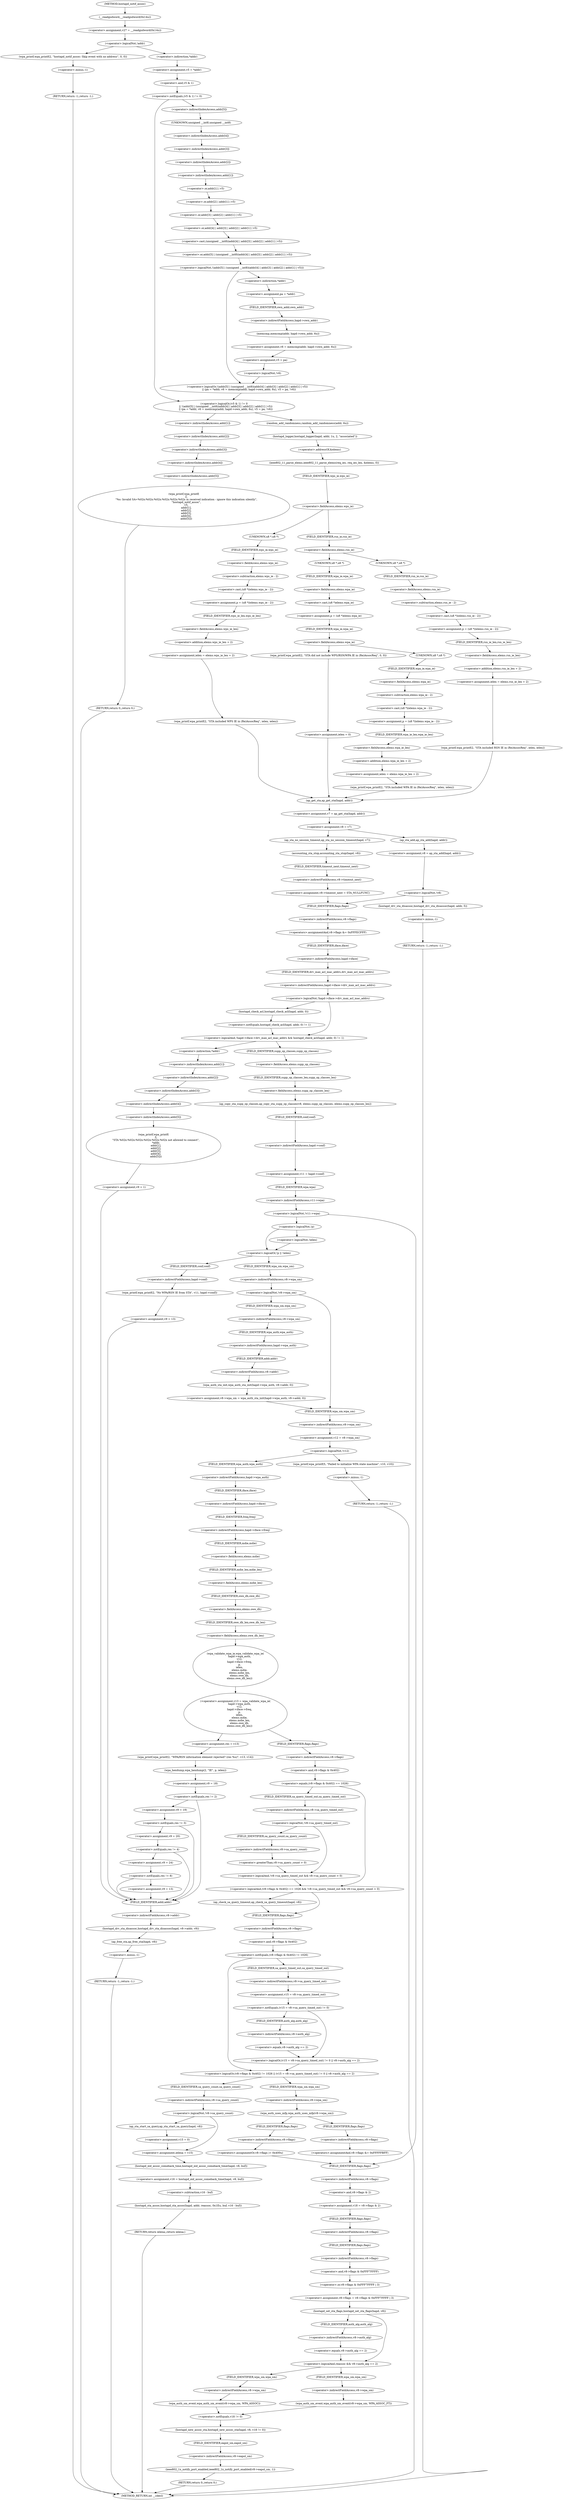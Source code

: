 digraph hostapd_notif_assoc {  
"1000150" [label = "(<operator>.assignment,v27 = __readgsdword(0x14u))" ]
"1000152" [label = "(__readgsdword,__readgsdword(0x14u))" ]
"1000155" [label = "(<operator>.logicalNot,!addr)" ]
"1000158" [label = "(wpa_printf,wpa_printf(2, \"hostapd_notif_assoc: Skip event with no address\", 0, 0))" ]
"1000163" [label = "(RETURN,return -1;,return -1;)" ]
"1000164" [label = "(<operator>.minus,-1)" ]
"1000166" [label = "(<operator>.assignment,v5 = *addr)" ]
"1000168" [label = "(<operator>.indirection,*addr)" ]
"1000171" [label = "(<operator>.logicalOr,(v5 & 1) != 0\n    || !(addr[5] | (unsigned __int8)(addr[4] | addr[3] | addr[2] | addr[1] | v5))\n    || (pa = *addr, v6 = memcmp(addr, hapd->own_addr, 6u), v5 = pa, !v6))" ]
"1000172" [label = "(<operator>.notEquals,(v5 & 1) != 0)" ]
"1000173" [label = "(<operator>.and,v5 & 1)" ]
"1000177" [label = "(<operator>.logicalOr,!(addr[5] | (unsigned __int8)(addr[4] | addr[3] | addr[2] | addr[1] | v5))\n    || (pa = *addr, v6 = memcmp(addr, hapd->own_addr, 6u), v5 = pa, !v6))" ]
"1000178" [label = "(<operator>.logicalNot,!(addr[5] | (unsigned __int8)(addr[4] | addr[3] | addr[2] | addr[1] | v5)))" ]
"1000179" [label = "(<operator>.or,addr[5] | (unsigned __int8)(addr[4] | addr[3] | addr[2] | addr[1] | v5))" ]
"1000180" [label = "(<operator>.indirectIndexAccess,addr[5])" ]
"1000183" [label = "(<operator>.cast,(unsigned __int8)(addr[4] | addr[3] | addr[2] | addr[1] | v5))" ]
"1000184" [label = "(UNKNOWN,unsigned __int8,unsigned __int8)" ]
"1000185" [label = "(<operator>.or,addr[4] | addr[3] | addr[2] | addr[1] | v5)" ]
"1000186" [label = "(<operator>.indirectIndexAccess,addr[4])" ]
"1000189" [label = "(<operator>.or,addr[3] | addr[2] | addr[1] | v5)" ]
"1000190" [label = "(<operator>.indirectIndexAccess,addr[3])" ]
"1000193" [label = "(<operator>.or,addr[2] | addr[1] | v5)" ]
"1000194" [label = "(<operator>.indirectIndexAccess,addr[2])" ]
"1000197" [label = "(<operator>.or,addr[1] | v5)" ]
"1000198" [label = "(<operator>.indirectIndexAccess,addr[1])" ]
"1000203" [label = "(<operator>.assignment,pa = *addr)" ]
"1000205" [label = "(<operator>.indirection,*addr)" ]
"1000208" [label = "(<operator>.assignment,v6 = memcmp(addr, hapd->own_addr, 6u))" ]
"1000210" [label = "(memcmp,memcmp(addr, hapd->own_addr, 6u))" ]
"1000212" [label = "(<operator>.indirectFieldAccess,hapd->own_addr)" ]
"1000214" [label = "(FIELD_IDENTIFIER,own_addr,own_addr)" ]
"1000217" [label = "(<operator>.assignment,v5 = pa)" ]
"1000220" [label = "(<operator>.logicalNot,!v6)" ]
"1000223" [label = "(wpa_printf,wpa_printf(\n      2,\n      \"%s: Invalid SA=%02x:%02x:%02x:%02x:%02x:%02x in received indication - ignore this indication silently\",\n      \"hostapd_notif_assoc\",\n      v5,\n      addr[1],\n      addr[2],\n      addr[3],\n      addr[4],\n      addr[5]))" ]
"1000228" [label = "(<operator>.indirectIndexAccess,addr[1])" ]
"1000231" [label = "(<operator>.indirectIndexAccess,addr[2])" ]
"1000234" [label = "(<operator>.indirectIndexAccess,addr[3])" ]
"1000237" [label = "(<operator>.indirectIndexAccess,addr[4])" ]
"1000240" [label = "(<operator>.indirectIndexAccess,addr[5])" ]
"1000243" [label = "(RETURN,return 0;,return 0;)" ]
"1000245" [label = "(random_add_randomness,random_add_randomness(addr, 6u))" ]
"1000248" [label = "(hostapd_logger,hostapd_logger(hapd, addr, 1u, 2, \"associated\"))" ]
"1000254" [label = "(ieee802_11_parse_elems,ieee802_11_parse_elems(req_ies, req_ies_len, &elems, 0))" ]
"1000257" [label = "(<operator>.addressOf,&elems)" ]
"1000261" [label = "(<operator>.fieldAccess,elems.wps_ie)" ]
"1000263" [label = "(FIELD_IDENTIFIER,wps_ie,wps_ie)" ]
"1000265" [label = "(<operator>.assignment,p = (u8 *)(elems.wps_ie - 2))" ]
"1000267" [label = "(<operator>.cast,(u8 *)(elems.wps_ie - 2))" ]
"1000268" [label = "(UNKNOWN,u8 *,u8 *)" ]
"1000269" [label = "(<operator>.subtraction,elems.wps_ie - 2)" ]
"1000270" [label = "(<operator>.fieldAccess,elems.wps_ie)" ]
"1000272" [label = "(FIELD_IDENTIFIER,wps_ie,wps_ie)" ]
"1000274" [label = "(<operator>.assignment,ielen = elems.wps_ie_len + 2)" ]
"1000276" [label = "(<operator>.addition,elems.wps_ie_len + 2)" ]
"1000277" [label = "(<operator>.fieldAccess,elems.wps_ie_len)" ]
"1000279" [label = "(FIELD_IDENTIFIER,wps_ie_len,wps_ie_len)" ]
"1000281" [label = "(wpa_printf,wpa_printf(2, \"STA included WPS IE in (Re)AssocReq\", ielen, ielen))" ]
"1000288" [label = "(<operator>.fieldAccess,elems.rsn_ie)" ]
"1000290" [label = "(FIELD_IDENTIFIER,rsn_ie,rsn_ie)" ]
"1000292" [label = "(<operator>.assignment,p = (u8 *)(elems.rsn_ie - 2))" ]
"1000294" [label = "(<operator>.cast,(u8 *)(elems.rsn_ie - 2))" ]
"1000295" [label = "(UNKNOWN,u8 *,u8 *)" ]
"1000296" [label = "(<operator>.subtraction,elems.rsn_ie - 2)" ]
"1000297" [label = "(<operator>.fieldAccess,elems.rsn_ie)" ]
"1000299" [label = "(FIELD_IDENTIFIER,rsn_ie,rsn_ie)" ]
"1000301" [label = "(<operator>.assignment,ielen = elems.rsn_ie_len + 2)" ]
"1000303" [label = "(<operator>.addition,elems.rsn_ie_len + 2)" ]
"1000304" [label = "(<operator>.fieldAccess,elems.rsn_ie_len)" ]
"1000306" [label = "(FIELD_IDENTIFIER,rsn_ie_len,rsn_ie_len)" ]
"1000308" [label = "(wpa_printf,wpa_printf(2, \"STA included RSN IE in (Re)AssocReq\", ielen, ielen))" ]
"1000315" [label = "(<operator>.assignment,p = (u8 *)elems.wpa_ie)" ]
"1000317" [label = "(<operator>.cast,(u8 *)elems.wpa_ie)" ]
"1000318" [label = "(UNKNOWN,u8 *,u8 *)" ]
"1000319" [label = "(<operator>.fieldAccess,elems.wpa_ie)" ]
"1000321" [label = "(FIELD_IDENTIFIER,wpa_ie,wpa_ie)" ]
"1000323" [label = "(<operator>.fieldAccess,elems.wpa_ie)" ]
"1000325" [label = "(FIELD_IDENTIFIER,wpa_ie,wpa_ie)" ]
"1000327" [label = "(<operator>.assignment,p = (u8 *)(elems.wpa_ie - 2))" ]
"1000329" [label = "(<operator>.cast,(u8 *)(elems.wpa_ie - 2))" ]
"1000330" [label = "(UNKNOWN,u8 *,u8 *)" ]
"1000331" [label = "(<operator>.subtraction,elems.wpa_ie - 2)" ]
"1000332" [label = "(<operator>.fieldAccess,elems.wpa_ie)" ]
"1000334" [label = "(FIELD_IDENTIFIER,wpa_ie,wpa_ie)" ]
"1000336" [label = "(<operator>.assignment,ielen = elems.wpa_ie_len + 2)" ]
"1000338" [label = "(<operator>.addition,elems.wpa_ie_len + 2)" ]
"1000339" [label = "(<operator>.fieldAccess,elems.wpa_ie_len)" ]
"1000341" [label = "(FIELD_IDENTIFIER,wpa_ie_len,wpa_ie_len)" ]
"1000343" [label = "(wpa_printf,wpa_printf(2, \"STA included WPA IE in (Re)AssocReq\", ielen, ielen))" ]
"1000350" [label = "(wpa_printf,wpa_printf(2, \"STA did not include WPS/RSN/WPA IE in (Re)AssocReq\", 0, 0))" ]
"1000355" [label = "(<operator>.assignment,ielen = 0)" ]
"1000358" [label = "(<operator>.assignment,v7 = ap_get_sta(hapd, addr))" ]
"1000360" [label = "(ap_get_sta,ap_get_sta(hapd, addr))" ]
"1000363" [label = "(<operator>.assignment,v8 = v7)" ]
"1000369" [label = "(ap_sta_no_session_timeout,ap_sta_no_session_timeout(hapd, v7))" ]
"1000372" [label = "(accounting_sta_stop,accounting_sta_stop(hapd, v8))" ]
"1000375" [label = "(<operator>.assignment,v8->timeout_next = STA_NULLFUNC)" ]
"1000376" [label = "(<operator>.indirectFieldAccess,v8->timeout_next)" ]
"1000378" [label = "(FIELD_IDENTIFIER,timeout_next,timeout_next)" ]
"1000382" [label = "(<operator>.assignment,v8 = ap_sta_add(hapd, addr))" ]
"1000384" [label = "(ap_sta_add,ap_sta_add(hapd, addr))" ]
"1000388" [label = "(<operator>.logicalNot,!v8)" ]
"1000391" [label = "(hostapd_drv_sta_disassoc,hostapd_drv_sta_disassoc(hapd, addr, 5))" ]
"1000395" [label = "(RETURN,return -1;,return -1;)" ]
"1000396" [label = "(<operator>.minus,-1)" ]
"1000398" [label = "(<operators>.assignmentAnd,v8->flags &= 0xFFFECFFF)" ]
"1000399" [label = "(<operator>.indirectFieldAccess,v8->flags)" ]
"1000401" [label = "(FIELD_IDENTIFIER,flags,flags)" ]
"1000404" [label = "(<operator>.logicalAnd,!hapd->iface->drv_max_acl_mac_addrs && hostapd_check_acl(hapd, addr, 0) != 1)" ]
"1000405" [label = "(<operator>.logicalNot,!hapd->iface->drv_max_acl_mac_addrs)" ]
"1000406" [label = "(<operator>.indirectFieldAccess,hapd->iface->drv_max_acl_mac_addrs)" ]
"1000407" [label = "(<operator>.indirectFieldAccess,hapd->iface)" ]
"1000409" [label = "(FIELD_IDENTIFIER,iface,iface)" ]
"1000410" [label = "(FIELD_IDENTIFIER,drv_max_acl_mac_addrs,drv_max_acl_mac_addrs)" ]
"1000411" [label = "(<operator>.notEquals,hostapd_check_acl(hapd, addr, 0) != 1)" ]
"1000412" [label = "(hostapd_check_acl,hostapd_check_acl(hapd, addr, 0))" ]
"1000418" [label = "(wpa_printf,wpa_printf(\n      3,\n      \"STA %02x:%02x:%02x:%02x:%02x:%02x not allowed to connect\",\n      *addr,\n      addr[1],\n      addr[2],\n      addr[3],\n      addr[4],\n      addr[5]))" ]
"1000421" [label = "(<operator>.indirection,*addr)" ]
"1000423" [label = "(<operator>.indirectIndexAccess,addr[1])" ]
"1000426" [label = "(<operator>.indirectIndexAccess,addr[2])" ]
"1000429" [label = "(<operator>.indirectIndexAccess,addr[3])" ]
"1000432" [label = "(<operator>.indirectIndexAccess,addr[4])" ]
"1000435" [label = "(<operator>.indirectIndexAccess,addr[5])" ]
"1000438" [label = "(<operator>.assignment,v9 = 1)" ]
"1000442" [label = "(hostapd_drv_sta_disassoc,hostapd_drv_sta_disassoc(hapd, v8->addr, v9))" ]
"1000444" [label = "(<operator>.indirectFieldAccess,v8->addr)" ]
"1000446" [label = "(FIELD_IDENTIFIER,addr,addr)" ]
"1000448" [label = "(ap_free_sta,ap_free_sta(hapd, v8))" ]
"1000451" [label = "(RETURN,return -1;,return -1;)" ]
"1000452" [label = "(<operator>.minus,-1)" ]
"1000454" [label = "(ap_copy_sta_supp_op_classes,ap_copy_sta_supp_op_classes(v8, elems.supp_op_classes, elems.supp_op_classes_len))" ]
"1000456" [label = "(<operator>.fieldAccess,elems.supp_op_classes)" ]
"1000458" [label = "(FIELD_IDENTIFIER,supp_op_classes,supp_op_classes)" ]
"1000459" [label = "(<operator>.fieldAccess,elems.supp_op_classes_len)" ]
"1000461" [label = "(FIELD_IDENTIFIER,supp_op_classes_len,supp_op_classes_len)" ]
"1000462" [label = "(<operator>.assignment,v11 = hapd->conf)" ]
"1000464" [label = "(<operator>.indirectFieldAccess,hapd->conf)" ]
"1000466" [label = "(FIELD_IDENTIFIER,conf,conf)" ]
"1000468" [label = "(<operator>.logicalNot,!v11->wpa)" ]
"1000469" [label = "(<operator>.indirectFieldAccess,v11->wpa)" ]
"1000471" [label = "(FIELD_IDENTIFIER,wpa,wpa)" ]
"1000474" [label = "(<operator>.assignment,v18 = v8->flags & 2)" ]
"1000476" [label = "(<operator>.and,v8->flags & 2)" ]
"1000477" [label = "(<operator>.indirectFieldAccess,v8->flags)" ]
"1000479" [label = "(FIELD_IDENTIFIER,flags,flags)" ]
"1000481" [label = "(<operator>.assignment,v8->flags = v8->flags & 0xFFF7FFFF | 3)" ]
"1000482" [label = "(<operator>.indirectFieldAccess,v8->flags)" ]
"1000484" [label = "(FIELD_IDENTIFIER,flags,flags)" ]
"1000485" [label = "(<operator>.or,v8->flags & 0xFFF7FFFF | 3)" ]
"1000486" [label = "(<operator>.and,v8->flags & 0xFFF7FFFF)" ]
"1000487" [label = "(<operator>.indirectFieldAccess,v8->flags)" ]
"1000489" [label = "(FIELD_IDENTIFIER,flags,flags)" ]
"1000492" [label = "(hostapd_set_sta_flags,hostapd_set_sta_flags(hapd, v8))" ]
"1000496" [label = "(<operator>.logicalAnd,reassoc && v8->auth_alg == 2)" ]
"1000498" [label = "(<operator>.equals,v8->auth_alg == 2)" ]
"1000499" [label = "(<operator>.indirectFieldAccess,v8->auth_alg)" ]
"1000501" [label = "(FIELD_IDENTIFIER,auth_alg,auth_alg)" ]
"1000503" [label = "(wpa_auth_sm_event,wpa_auth_sm_event(v8->wpa_sm, WPA_ASSOC_FT))" ]
"1000504" [label = "(<operator>.indirectFieldAccess,v8->wpa_sm)" ]
"1000506" [label = "(FIELD_IDENTIFIER,wpa_sm,wpa_sm)" ]
"1000509" [label = "(wpa_auth_sm_event,wpa_auth_sm_event(v8->wpa_sm, WPA_ASSOC))" ]
"1000510" [label = "(<operator>.indirectFieldAccess,v8->wpa_sm)" ]
"1000512" [label = "(FIELD_IDENTIFIER,wpa_sm,wpa_sm)" ]
"1000514" [label = "(hostapd_new_assoc_sta,hostapd_new_assoc_sta(hapd, v8, v18 != 0))" ]
"1000517" [label = "(<operator>.notEquals,v18 != 0)" ]
"1000520" [label = "(ieee802_1x_notify_port_enabled,ieee802_1x_notify_port_enabled(v8->eapol_sm, 1))" ]
"1000521" [label = "(<operator>.indirectFieldAccess,v8->eapol_sm)" ]
"1000523" [label = "(FIELD_IDENTIFIER,eapol_sm,eapol_sm)" ]
"1000525" [label = "(RETURN,return 0;,return 0;)" ]
"1000528" [label = "(<operator>.logicalOr,!p || !ielen)" ]
"1000529" [label = "(<operator>.logicalNot,!p)" ]
"1000531" [label = "(<operator>.logicalNot,!ielen)" ]
"1000534" [label = "(wpa_printf,wpa_printf(2, \"No WPA/RSN IE from STA\", v11, hapd->conf))" ]
"1000538" [label = "(<operator>.indirectFieldAccess,hapd->conf)" ]
"1000540" [label = "(FIELD_IDENTIFIER,conf,conf)" ]
"1000541" [label = "(<operator>.assignment,v9 = 13)" ]
"1000546" [label = "(<operator>.logicalNot,!v8->wpa_sm)" ]
"1000547" [label = "(<operator>.indirectFieldAccess,v8->wpa_sm)" ]
"1000549" [label = "(FIELD_IDENTIFIER,wpa_sm,wpa_sm)" ]
"1000550" [label = "(<operator>.assignment,v8->wpa_sm = wpa_auth_sta_init(hapd->wpa_auth, v8->addr, 0))" ]
"1000551" [label = "(<operator>.indirectFieldAccess,v8->wpa_sm)" ]
"1000553" [label = "(FIELD_IDENTIFIER,wpa_sm,wpa_sm)" ]
"1000554" [label = "(wpa_auth_sta_init,wpa_auth_sta_init(hapd->wpa_auth, v8->addr, 0))" ]
"1000555" [label = "(<operator>.indirectFieldAccess,hapd->wpa_auth)" ]
"1000557" [label = "(FIELD_IDENTIFIER,wpa_auth,wpa_auth)" ]
"1000558" [label = "(<operator>.indirectFieldAccess,v8->addr)" ]
"1000560" [label = "(FIELD_IDENTIFIER,addr,addr)" ]
"1000562" [label = "(<operator>.assignment,v12 = v8->wpa_sm)" ]
"1000564" [label = "(<operator>.indirectFieldAccess,v8->wpa_sm)" ]
"1000566" [label = "(FIELD_IDENTIFIER,wpa_sm,wpa_sm)" ]
"1000568" [label = "(<operator>.logicalNot,!v12)" ]
"1000571" [label = "(wpa_printf,wpa_printf(5, \"Failed to initialize WPA state machine\", v10, v10))" ]
"1000576" [label = "(RETURN,return -1;,return -1;)" ]
"1000577" [label = "(<operator>.minus,-1)" ]
"1000579" [label = "(<operator>.assignment,v13 = wpa_validate_wpa_ie(\n          hapd->wpa_auth,\n          v12,\n          hapd->iface->freq,\n          p,\n          ielen,\n          elems.mdie,\n          elems.mdie_len,\n          elems.owe_dh,\n          elems.owe_dh_len))" ]
"1000581" [label = "(wpa_validate_wpa_ie,wpa_validate_wpa_ie(\n          hapd->wpa_auth,\n          v12,\n          hapd->iface->freq,\n          p,\n          ielen,\n          elems.mdie,\n          elems.mdie_len,\n          elems.owe_dh,\n          elems.owe_dh_len))" ]
"1000582" [label = "(<operator>.indirectFieldAccess,hapd->wpa_auth)" ]
"1000584" [label = "(FIELD_IDENTIFIER,wpa_auth,wpa_auth)" ]
"1000586" [label = "(<operator>.indirectFieldAccess,hapd->iface->freq)" ]
"1000587" [label = "(<operator>.indirectFieldAccess,hapd->iface)" ]
"1000589" [label = "(FIELD_IDENTIFIER,iface,iface)" ]
"1000590" [label = "(FIELD_IDENTIFIER,freq,freq)" ]
"1000593" [label = "(<operator>.fieldAccess,elems.mdie)" ]
"1000595" [label = "(FIELD_IDENTIFIER,mdie,mdie)" ]
"1000596" [label = "(<operator>.fieldAccess,elems.mdie_len)" ]
"1000598" [label = "(FIELD_IDENTIFIER,mdie_len,mdie_len)" ]
"1000599" [label = "(<operator>.fieldAccess,elems.owe_dh)" ]
"1000601" [label = "(FIELD_IDENTIFIER,owe_dh,owe_dh)" ]
"1000602" [label = "(<operator>.fieldAccess,elems.owe_dh_len)" ]
"1000604" [label = "(FIELD_IDENTIFIER,owe_dh_len,owe_dh_len)" ]
"1000608" [label = "(<operator>.assignment,res = v13)" ]
"1000611" [label = "(wpa_printf,wpa_printf(2, \"WPA/RSN information element rejected? (res %u)\", v13, v14))" ]
"1000616" [label = "(wpa_hexdump,wpa_hexdump(2, \"IE\", p, ielen))" ]
"1000621" [label = "(<operator>.assignment,v9 = 18)" ]
"1000625" [label = "(<operator>.notEquals,res != 2)" ]
"1000629" [label = "(<operator>.assignment,v9 = 19)" ]
"1000633" [label = "(<operator>.notEquals,res != 3)" ]
"1000637" [label = "(<operator>.assignment,v9 = 20)" ]
"1000641" [label = "(<operator>.notEquals,res != 4)" ]
"1000645" [label = "(<operator>.assignment,v9 = 24)" ]
"1000649" [label = "(<operator>.notEquals,res != 8)" ]
"1000652" [label = "(<operator>.assignment,v9 = 13)" ]
"1000657" [label = "(<operator>.logicalAnd,(v8->flags & 0x402) == 1026 && !v8->sa_query_timed_out && v8->sa_query_count > 0)" ]
"1000658" [label = "(<operator>.equals,(v8->flags & 0x402) == 1026)" ]
"1000659" [label = "(<operator>.and,v8->flags & 0x402)" ]
"1000660" [label = "(<operator>.indirectFieldAccess,v8->flags)" ]
"1000662" [label = "(FIELD_IDENTIFIER,flags,flags)" ]
"1000665" [label = "(<operator>.logicalAnd,!v8->sa_query_timed_out && v8->sa_query_count > 0)" ]
"1000666" [label = "(<operator>.logicalNot,!v8->sa_query_timed_out)" ]
"1000667" [label = "(<operator>.indirectFieldAccess,v8->sa_query_timed_out)" ]
"1000669" [label = "(FIELD_IDENTIFIER,sa_query_timed_out,sa_query_timed_out)" ]
"1000670" [label = "(<operator>.greaterThan,v8->sa_query_count > 0)" ]
"1000671" [label = "(<operator>.indirectFieldAccess,v8->sa_query_count)" ]
"1000673" [label = "(FIELD_IDENTIFIER,sa_query_count,sa_query_count)" ]
"1000675" [label = "(ap_check_sa_query_timeout,ap_check_sa_query_timeout(hapd, v8))" ]
"1000679" [label = "(<operator>.logicalOr,(v8->flags & 0x402) != 1026 || (v15 = v8->sa_query_timed_out) != 0 || v8->auth_alg == 2)" ]
"1000680" [label = "(<operator>.notEquals,(v8->flags & 0x402) != 1026)" ]
"1000681" [label = "(<operator>.and,v8->flags & 0x402)" ]
"1000682" [label = "(<operator>.indirectFieldAccess,v8->flags)" ]
"1000684" [label = "(FIELD_IDENTIFIER,flags,flags)" ]
"1000687" [label = "(<operator>.logicalOr,(v15 = v8->sa_query_timed_out) != 0 || v8->auth_alg == 2)" ]
"1000688" [label = "(<operator>.notEquals,(v15 = v8->sa_query_timed_out) != 0)" ]
"1000689" [label = "(<operator>.assignment,v15 = v8->sa_query_timed_out)" ]
"1000691" [label = "(<operator>.indirectFieldAccess,v8->sa_query_timed_out)" ]
"1000693" [label = "(FIELD_IDENTIFIER,sa_query_timed_out,sa_query_timed_out)" ]
"1000695" [label = "(<operator>.equals,v8->auth_alg == 2)" ]
"1000696" [label = "(<operator>.indirectFieldAccess,v8->auth_alg)" ]
"1000698" [label = "(FIELD_IDENTIFIER,auth_alg,auth_alg)" ]
"1000702" [label = "(wpa_auth_uses_mfp,wpa_auth_uses_mfp(v8->wpa_sm))" ]
"1000703" [label = "(<operator>.indirectFieldAccess,v8->wpa_sm)" ]
"1000705" [label = "(FIELD_IDENTIFIER,wpa_sm,wpa_sm)" ]
"1000706" [label = "(<operators>.assignmentOr,v8->flags |= 0x400u)" ]
"1000707" [label = "(<operator>.indirectFieldAccess,v8->flags)" ]
"1000709" [label = "(FIELD_IDENTIFIER,flags,flags)" ]
"1000712" [label = "(<operators>.assignmentAnd,v8->flags &= 0xFFFFFBFF)" ]
"1000713" [label = "(<operator>.indirectFieldAccess,v8->flags)" ]
"1000715" [label = "(FIELD_IDENTIFIER,flags,flags)" ]
"1000719" [label = "(<operator>.logicalNot,!v8->sa_query_count)" ]
"1000720" [label = "(<operator>.indirectFieldAccess,v8->sa_query_count)" ]
"1000722" [label = "(FIELD_IDENTIFIER,sa_query_count,sa_query_count)" ]
"1000724" [label = "(ap_sta_start_sa_query,ap_sta_start_sa_query(hapd, v8))" ]
"1000727" [label = "(<operator>.assignment,v15 = 0)" ]
"1000730" [label = "(<operator>.assignment,ielena = v15)" ]
"1000733" [label = "(<operator>.assignment,v16 = hostapd_eid_assoc_comeback_time(hapd, v8, buf))" ]
"1000735" [label = "(hostapd_eid_assoc_comeback_time,hostapd_eid_assoc_comeback_time(hapd, v8, buf))" ]
"1000739" [label = "(hostapd_sta_assoc,hostapd_sta_assoc(hapd, addr, reassoc, 0x1Eu, buf, v16 - buf))" ]
"1000745" [label = "(<operator>.subtraction,v16 - buf)" ]
"1000748" [label = "(RETURN,return ielena;,return ielena;)" ]
"1000122" [label = "(METHOD,hostapd_notif_assoc)" ]
"1000750" [label = "(METHOD_RETURN,int __cdecl)" ]
  "1000150" -> "1000155" 
  "1000152" -> "1000150" 
  "1000155" -> "1000158" 
  "1000155" -> "1000168" 
  "1000158" -> "1000164" 
  "1000163" -> "1000750" 
  "1000164" -> "1000163" 
  "1000166" -> "1000173" 
  "1000168" -> "1000166" 
  "1000171" -> "1000228" 
  "1000171" -> "1000245" 
  "1000172" -> "1000171" 
  "1000172" -> "1000180" 
  "1000173" -> "1000172" 
  "1000177" -> "1000171" 
  "1000178" -> "1000177" 
  "1000178" -> "1000205" 
  "1000179" -> "1000178" 
  "1000180" -> "1000184" 
  "1000183" -> "1000179" 
  "1000184" -> "1000186" 
  "1000185" -> "1000183" 
  "1000186" -> "1000190" 
  "1000189" -> "1000185" 
  "1000190" -> "1000194" 
  "1000193" -> "1000189" 
  "1000194" -> "1000198" 
  "1000197" -> "1000193" 
  "1000198" -> "1000197" 
  "1000203" -> "1000214" 
  "1000205" -> "1000203" 
  "1000208" -> "1000217" 
  "1000210" -> "1000208" 
  "1000212" -> "1000210" 
  "1000214" -> "1000212" 
  "1000217" -> "1000220" 
  "1000220" -> "1000177" 
  "1000223" -> "1000243" 
  "1000228" -> "1000231" 
  "1000231" -> "1000234" 
  "1000234" -> "1000237" 
  "1000237" -> "1000240" 
  "1000240" -> "1000223" 
  "1000243" -> "1000750" 
  "1000245" -> "1000248" 
  "1000248" -> "1000257" 
  "1000254" -> "1000263" 
  "1000257" -> "1000254" 
  "1000261" -> "1000268" 
  "1000261" -> "1000290" 
  "1000263" -> "1000261" 
  "1000265" -> "1000279" 
  "1000267" -> "1000265" 
  "1000268" -> "1000272" 
  "1000269" -> "1000267" 
  "1000270" -> "1000269" 
  "1000272" -> "1000270" 
  "1000274" -> "1000281" 
  "1000276" -> "1000274" 
  "1000277" -> "1000276" 
  "1000279" -> "1000277" 
  "1000281" -> "1000360" 
  "1000288" -> "1000295" 
  "1000288" -> "1000318" 
  "1000290" -> "1000288" 
  "1000292" -> "1000306" 
  "1000294" -> "1000292" 
  "1000295" -> "1000299" 
  "1000296" -> "1000294" 
  "1000297" -> "1000296" 
  "1000299" -> "1000297" 
  "1000301" -> "1000308" 
  "1000303" -> "1000301" 
  "1000304" -> "1000303" 
  "1000306" -> "1000304" 
  "1000308" -> "1000360" 
  "1000315" -> "1000325" 
  "1000317" -> "1000315" 
  "1000318" -> "1000321" 
  "1000319" -> "1000317" 
  "1000321" -> "1000319" 
  "1000323" -> "1000330" 
  "1000323" -> "1000350" 
  "1000325" -> "1000323" 
  "1000327" -> "1000341" 
  "1000329" -> "1000327" 
  "1000330" -> "1000334" 
  "1000331" -> "1000329" 
  "1000332" -> "1000331" 
  "1000334" -> "1000332" 
  "1000336" -> "1000343" 
  "1000338" -> "1000336" 
  "1000339" -> "1000338" 
  "1000341" -> "1000339" 
  "1000343" -> "1000360" 
  "1000350" -> "1000355" 
  "1000355" -> "1000360" 
  "1000358" -> "1000363" 
  "1000360" -> "1000358" 
  "1000363" -> "1000369" 
  "1000363" -> "1000384" 
  "1000369" -> "1000372" 
  "1000372" -> "1000378" 
  "1000375" -> "1000401" 
  "1000376" -> "1000375" 
  "1000378" -> "1000376" 
  "1000382" -> "1000388" 
  "1000384" -> "1000382" 
  "1000388" -> "1000391" 
  "1000388" -> "1000401" 
  "1000391" -> "1000396" 
  "1000395" -> "1000750" 
  "1000396" -> "1000395" 
  "1000398" -> "1000409" 
  "1000399" -> "1000398" 
  "1000401" -> "1000399" 
  "1000404" -> "1000421" 
  "1000404" -> "1000458" 
  "1000405" -> "1000404" 
  "1000405" -> "1000412" 
  "1000406" -> "1000405" 
  "1000407" -> "1000410" 
  "1000409" -> "1000407" 
  "1000410" -> "1000406" 
  "1000411" -> "1000404" 
  "1000412" -> "1000411" 
  "1000418" -> "1000438" 
  "1000421" -> "1000423" 
  "1000423" -> "1000426" 
  "1000426" -> "1000429" 
  "1000429" -> "1000432" 
  "1000432" -> "1000435" 
  "1000435" -> "1000418" 
  "1000438" -> "1000446" 
  "1000442" -> "1000448" 
  "1000444" -> "1000442" 
  "1000446" -> "1000444" 
  "1000448" -> "1000452" 
  "1000451" -> "1000750" 
  "1000452" -> "1000451" 
  "1000454" -> "1000466" 
  "1000456" -> "1000461" 
  "1000458" -> "1000456" 
  "1000459" -> "1000454" 
  "1000461" -> "1000459" 
  "1000462" -> "1000471" 
  "1000464" -> "1000462" 
  "1000466" -> "1000464" 
  "1000468" -> "1000479" 
  "1000468" -> "1000529" 
  "1000469" -> "1000468" 
  "1000471" -> "1000469" 
  "1000474" -> "1000484" 
  "1000476" -> "1000474" 
  "1000477" -> "1000476" 
  "1000479" -> "1000477" 
  "1000481" -> "1000492" 
  "1000482" -> "1000489" 
  "1000484" -> "1000482" 
  "1000485" -> "1000481" 
  "1000486" -> "1000485" 
  "1000487" -> "1000486" 
  "1000489" -> "1000487" 
  "1000492" -> "1000496" 
  "1000492" -> "1000501" 
  "1000496" -> "1000506" 
  "1000496" -> "1000512" 
  "1000498" -> "1000496" 
  "1000499" -> "1000498" 
  "1000501" -> "1000499" 
  "1000503" -> "1000517" 
  "1000504" -> "1000503" 
  "1000506" -> "1000504" 
  "1000509" -> "1000517" 
  "1000510" -> "1000509" 
  "1000512" -> "1000510" 
  "1000514" -> "1000523" 
  "1000517" -> "1000514" 
  "1000520" -> "1000525" 
  "1000521" -> "1000520" 
  "1000523" -> "1000521" 
  "1000525" -> "1000750" 
  "1000528" -> "1000540" 
  "1000528" -> "1000549" 
  "1000529" -> "1000528" 
  "1000529" -> "1000531" 
  "1000531" -> "1000528" 
  "1000534" -> "1000541" 
  "1000538" -> "1000534" 
  "1000540" -> "1000538" 
  "1000541" -> "1000446" 
  "1000546" -> "1000553" 
  "1000546" -> "1000566" 
  "1000547" -> "1000546" 
  "1000549" -> "1000547" 
  "1000550" -> "1000566" 
  "1000551" -> "1000557" 
  "1000553" -> "1000551" 
  "1000554" -> "1000550" 
  "1000555" -> "1000560" 
  "1000557" -> "1000555" 
  "1000558" -> "1000554" 
  "1000560" -> "1000558" 
  "1000562" -> "1000568" 
  "1000564" -> "1000562" 
  "1000566" -> "1000564" 
  "1000568" -> "1000571" 
  "1000568" -> "1000584" 
  "1000571" -> "1000577" 
  "1000576" -> "1000750" 
  "1000577" -> "1000576" 
  "1000579" -> "1000608" 
  "1000579" -> "1000662" 
  "1000581" -> "1000579" 
  "1000582" -> "1000589" 
  "1000584" -> "1000582" 
  "1000586" -> "1000595" 
  "1000587" -> "1000590" 
  "1000589" -> "1000587" 
  "1000590" -> "1000586" 
  "1000593" -> "1000598" 
  "1000595" -> "1000593" 
  "1000596" -> "1000601" 
  "1000598" -> "1000596" 
  "1000599" -> "1000604" 
  "1000601" -> "1000599" 
  "1000602" -> "1000581" 
  "1000604" -> "1000602" 
  "1000608" -> "1000611" 
  "1000611" -> "1000616" 
  "1000616" -> "1000621" 
  "1000621" -> "1000625" 
  "1000625" -> "1000629" 
  "1000625" -> "1000446" 
  "1000629" -> "1000633" 
  "1000633" -> "1000637" 
  "1000633" -> "1000446" 
  "1000637" -> "1000641" 
  "1000641" -> "1000645" 
  "1000641" -> "1000446" 
  "1000645" -> "1000649" 
  "1000649" -> "1000652" 
  "1000649" -> "1000446" 
  "1000652" -> "1000446" 
  "1000657" -> "1000675" 
  "1000657" -> "1000684" 
  "1000658" -> "1000657" 
  "1000658" -> "1000669" 
  "1000659" -> "1000658" 
  "1000660" -> "1000659" 
  "1000662" -> "1000660" 
  "1000665" -> "1000657" 
  "1000666" -> "1000665" 
  "1000666" -> "1000673" 
  "1000667" -> "1000666" 
  "1000669" -> "1000667" 
  "1000670" -> "1000665" 
  "1000671" -> "1000670" 
  "1000673" -> "1000671" 
  "1000675" -> "1000684" 
  "1000679" -> "1000705" 
  "1000679" -> "1000722" 
  "1000680" -> "1000679" 
  "1000680" -> "1000693" 
  "1000681" -> "1000680" 
  "1000682" -> "1000681" 
  "1000684" -> "1000682" 
  "1000687" -> "1000679" 
  "1000688" -> "1000687" 
  "1000688" -> "1000698" 
  "1000689" -> "1000688" 
  "1000691" -> "1000689" 
  "1000693" -> "1000691" 
  "1000695" -> "1000687" 
  "1000696" -> "1000695" 
  "1000698" -> "1000696" 
  "1000702" -> "1000709" 
  "1000702" -> "1000715" 
  "1000703" -> "1000702" 
  "1000705" -> "1000703" 
  "1000706" -> "1000479" 
  "1000707" -> "1000706" 
  "1000709" -> "1000707" 
  "1000712" -> "1000479" 
  "1000713" -> "1000712" 
  "1000715" -> "1000713" 
  "1000719" -> "1000724" 
  "1000719" -> "1000730" 
  "1000720" -> "1000719" 
  "1000722" -> "1000720" 
  "1000724" -> "1000727" 
  "1000727" -> "1000730" 
  "1000730" -> "1000735" 
  "1000733" -> "1000745" 
  "1000735" -> "1000733" 
  "1000739" -> "1000748" 
  "1000745" -> "1000739" 
  "1000748" -> "1000750" 
  "1000122" -> "1000152" 
}
